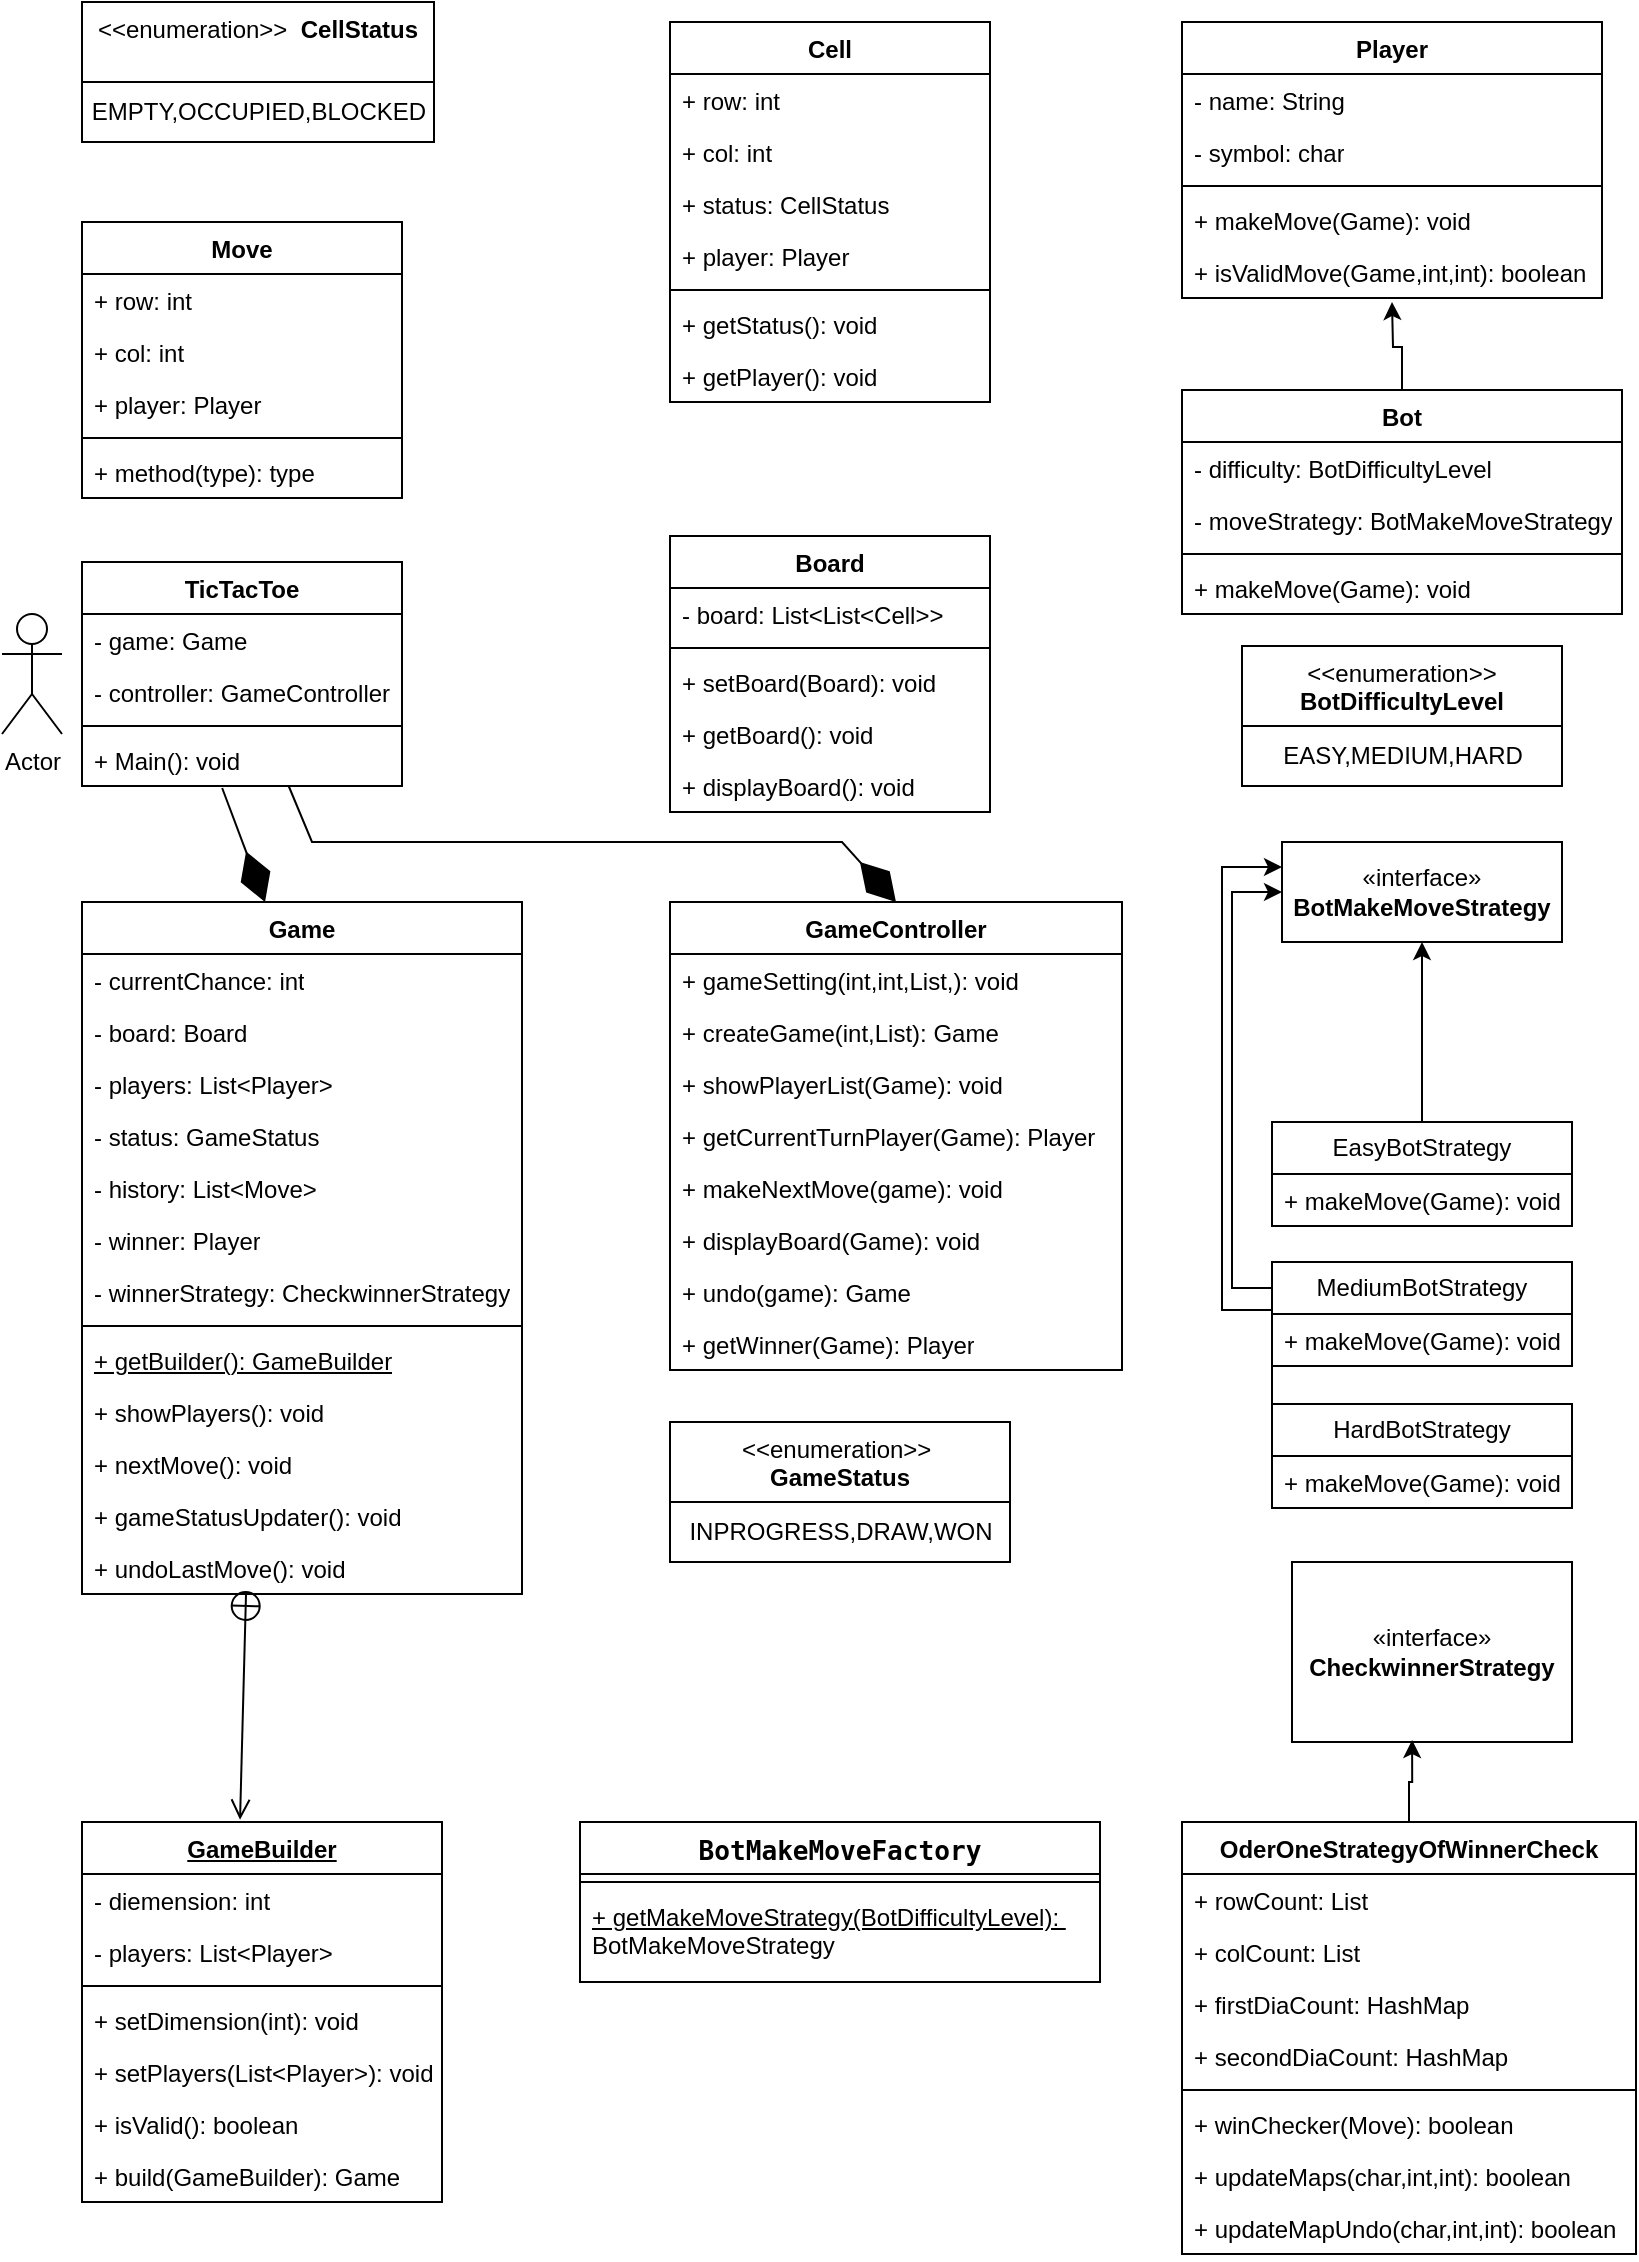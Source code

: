 <mxfile version="21.6.5" type="device">
  <diagram name="Page-1" id="1BgiWpY3PRDCCPi_cMSu">
    <mxGraphModel dx="880" dy="478" grid="1" gridSize="10" guides="1" tooltips="1" connect="1" arrows="1" fold="1" page="1" pageScale="1" pageWidth="827" pageHeight="1169" math="0" shadow="0">
      <root>
        <mxCell id="0" />
        <mxCell id="1" parent="0" />
        <mxCell id="v2-Z1mIQn9pVeCoB1xq2-1" value="TicTacToe" style="swimlane;fontStyle=1;align=center;verticalAlign=top;childLayout=stackLayout;horizontal=1;startSize=26;horizontalStack=0;resizeParent=1;resizeParentMax=0;resizeLast=0;collapsible=1;marginBottom=0;whiteSpace=wrap;html=1;" parent="1" vertex="1">
          <mxGeometry x="40" y="310" width="160" height="112" as="geometry" />
        </mxCell>
        <mxCell id="v2-Z1mIQn9pVeCoB1xq2-5" value="- game: Game" style="text;strokeColor=none;fillColor=none;align=left;verticalAlign=top;spacingLeft=4;spacingRight=4;overflow=hidden;rotatable=0;points=[[0,0.5],[1,0.5]];portConstraint=eastwest;whiteSpace=wrap;html=1;" parent="v2-Z1mIQn9pVeCoB1xq2-1" vertex="1">
          <mxGeometry y="26" width="160" height="26" as="geometry" />
        </mxCell>
        <mxCell id="48uYRnxgrNz0aDkFaSrs-15" value="- controller: GameController" style="text;strokeColor=none;fillColor=none;align=left;verticalAlign=top;spacingLeft=4;spacingRight=4;overflow=hidden;rotatable=0;points=[[0,0.5],[1,0.5]];portConstraint=eastwest;whiteSpace=wrap;html=1;" parent="v2-Z1mIQn9pVeCoB1xq2-1" vertex="1">
          <mxGeometry y="52" width="160" height="26" as="geometry" />
        </mxCell>
        <mxCell id="v2-Z1mIQn9pVeCoB1xq2-3" value="" style="line;strokeWidth=1;fillColor=none;align=left;verticalAlign=middle;spacingTop=-1;spacingLeft=3;spacingRight=3;rotatable=0;labelPosition=right;points=[];portConstraint=eastwest;strokeColor=inherit;" parent="v2-Z1mIQn9pVeCoB1xq2-1" vertex="1">
          <mxGeometry y="78" width="160" height="8" as="geometry" />
        </mxCell>
        <mxCell id="v2-Z1mIQn9pVeCoB1xq2-10" value="+ Main(): void" style="text;strokeColor=none;fillColor=none;align=left;verticalAlign=top;spacingLeft=4;spacingRight=4;overflow=hidden;rotatable=0;points=[[0,0.5],[1,0.5]];portConstraint=eastwest;whiteSpace=wrap;html=1;" parent="v2-Z1mIQn9pVeCoB1xq2-1" vertex="1">
          <mxGeometry y="86" width="160" height="26" as="geometry" />
        </mxCell>
        <mxCell id="v2-Z1mIQn9pVeCoB1xq2-11" value="Game" style="swimlane;fontStyle=1;align=center;verticalAlign=top;childLayout=stackLayout;horizontal=1;startSize=26;horizontalStack=0;resizeParent=1;resizeParentMax=0;resizeLast=0;collapsible=1;marginBottom=0;whiteSpace=wrap;html=1;" parent="1" vertex="1">
          <mxGeometry x="40" y="480" width="220" height="346" as="geometry">
            <mxRectangle x="334" y="280" width="70" height="30" as="alternateBounds" />
          </mxGeometry>
        </mxCell>
        <mxCell id="48uYRnxgrNz0aDkFaSrs-18" value="- currentChance: int" style="text;strokeColor=none;fillColor=none;align=left;verticalAlign=top;spacingLeft=4;spacingRight=4;overflow=hidden;rotatable=0;points=[[0,0.5],[1,0.5]];portConstraint=eastwest;whiteSpace=wrap;html=1;" parent="v2-Z1mIQn9pVeCoB1xq2-11" vertex="1">
          <mxGeometry y="26" width="220" height="26" as="geometry" />
        </mxCell>
        <mxCell id="v2-Z1mIQn9pVeCoB1xq2-15" value="- board: Board" style="text;strokeColor=none;fillColor=none;align=left;verticalAlign=top;spacingLeft=4;spacingRight=4;overflow=hidden;rotatable=0;points=[[0,0.5],[1,0.5]];portConstraint=eastwest;whiteSpace=wrap;html=1;" parent="v2-Z1mIQn9pVeCoB1xq2-11" vertex="1">
          <mxGeometry y="52" width="220" height="26" as="geometry" />
        </mxCell>
        <mxCell id="v2-Z1mIQn9pVeCoB1xq2-12" value="- players: List&amp;lt;Player&amp;gt;" style="text;strokeColor=none;fillColor=none;align=left;verticalAlign=top;spacingLeft=4;spacingRight=4;overflow=hidden;rotatable=0;points=[[0,0.5],[1,0.5]];portConstraint=eastwest;whiteSpace=wrap;html=1;" parent="v2-Z1mIQn9pVeCoB1xq2-11" vertex="1">
          <mxGeometry y="78" width="220" height="26" as="geometry" />
        </mxCell>
        <mxCell id="v2-Z1mIQn9pVeCoB1xq2-16" value="- status: GameStatus" style="text;strokeColor=none;fillColor=none;align=left;verticalAlign=top;spacingLeft=4;spacingRight=4;overflow=hidden;rotatable=0;points=[[0,0.5],[1,0.5]];portConstraint=eastwest;whiteSpace=wrap;html=1;" parent="v2-Z1mIQn9pVeCoB1xq2-11" vertex="1">
          <mxGeometry y="104" width="220" height="26" as="geometry" />
        </mxCell>
        <mxCell id="48uYRnxgrNz0aDkFaSrs-19" value="- history: List&amp;lt;Move&amp;gt;" style="text;strokeColor=none;fillColor=none;align=left;verticalAlign=top;spacingLeft=4;spacingRight=4;overflow=hidden;rotatable=0;points=[[0,0.5],[1,0.5]];portConstraint=eastwest;whiteSpace=wrap;html=1;" parent="v2-Z1mIQn9pVeCoB1xq2-11" vertex="1">
          <mxGeometry y="130" width="220" height="26" as="geometry" />
        </mxCell>
        <mxCell id="48uYRnxgrNz0aDkFaSrs-29" value="- winner: Player" style="text;strokeColor=none;fillColor=none;align=left;verticalAlign=top;spacingLeft=4;spacingRight=4;overflow=hidden;rotatable=0;points=[[0,0.5],[1,0.5]];portConstraint=eastwest;whiteSpace=wrap;html=1;" parent="v2-Z1mIQn9pVeCoB1xq2-11" vertex="1">
          <mxGeometry y="156" width="220" height="26" as="geometry" />
        </mxCell>
        <mxCell id="Iiee14nuHffxNoR5fxZp-1" value="- winnerStrategy: CheckwinnerStrategy" style="text;strokeColor=none;fillColor=none;align=left;verticalAlign=top;spacingLeft=4;spacingRight=4;overflow=hidden;rotatable=0;points=[[0,0.5],[1,0.5]];portConstraint=eastwest;whiteSpace=wrap;html=1;" vertex="1" parent="v2-Z1mIQn9pVeCoB1xq2-11">
          <mxGeometry y="182" width="220" height="26" as="geometry" />
        </mxCell>
        <mxCell id="v2-Z1mIQn9pVeCoB1xq2-13" value="" style="line;strokeWidth=1;fillColor=none;align=left;verticalAlign=middle;spacingTop=-1;spacingLeft=3;spacingRight=3;rotatable=0;labelPosition=right;points=[];portConstraint=eastwest;strokeColor=inherit;" parent="v2-Z1mIQn9pVeCoB1xq2-11" vertex="1">
          <mxGeometry y="208" width="220" height="8" as="geometry" />
        </mxCell>
        <mxCell id="v2-Z1mIQn9pVeCoB1xq2-17" value="&lt;u&gt;+ getBuilder(): GameBuilder&lt;/u&gt;" style="text;strokeColor=none;fillColor=none;align=left;verticalAlign=top;spacingLeft=4;spacingRight=4;overflow=hidden;rotatable=0;points=[[0,0.5],[1,0.5]];portConstraint=eastwest;whiteSpace=wrap;html=1;" parent="v2-Z1mIQn9pVeCoB1xq2-11" vertex="1">
          <mxGeometry y="216" width="220" height="26" as="geometry" />
        </mxCell>
        <mxCell id="v2-Z1mIQn9pVeCoB1xq2-18" value="+ showPlayers(): void" style="text;strokeColor=none;fillColor=none;align=left;verticalAlign=top;spacingLeft=4;spacingRight=4;overflow=hidden;rotatable=0;points=[[0,0.5],[1,0.5]];portConstraint=eastwest;whiteSpace=wrap;html=1;" parent="v2-Z1mIQn9pVeCoB1xq2-11" vertex="1">
          <mxGeometry y="242" width="220" height="26" as="geometry" />
        </mxCell>
        <mxCell id="d9BCtEZlPdpkLpWg8Fsn-23" value="+ nextMove(): void" style="text;strokeColor=none;fillColor=none;align=left;verticalAlign=top;spacingLeft=4;spacingRight=4;overflow=hidden;rotatable=0;points=[[0,0.5],[1,0.5]];portConstraint=eastwest;whiteSpace=wrap;html=1;" parent="v2-Z1mIQn9pVeCoB1xq2-11" vertex="1">
          <mxGeometry y="268" width="220" height="26" as="geometry" />
        </mxCell>
        <mxCell id="d9BCtEZlPdpkLpWg8Fsn-24" value="+ gameStatusUpdater(): void" style="text;strokeColor=none;fillColor=none;align=left;verticalAlign=top;spacingLeft=4;spacingRight=4;overflow=hidden;rotatable=0;points=[[0,0.5],[1,0.5]];portConstraint=eastwest;whiteSpace=wrap;html=1;" parent="v2-Z1mIQn9pVeCoB1xq2-11" vertex="1">
          <mxGeometry y="294" width="220" height="26" as="geometry" />
        </mxCell>
        <mxCell id="d9BCtEZlPdpkLpWg8Fsn-25" value="+ undoLastMove(): void" style="text;strokeColor=none;fillColor=none;align=left;verticalAlign=top;spacingLeft=4;spacingRight=4;overflow=hidden;rotatable=0;points=[[0,0.5],[1,0.5]];portConstraint=eastwest;whiteSpace=wrap;html=1;" parent="v2-Z1mIQn9pVeCoB1xq2-11" vertex="1">
          <mxGeometry y="320" width="220" height="26" as="geometry" />
        </mxCell>
        <mxCell id="v2-Z1mIQn9pVeCoB1xq2-19" value="Player" style="swimlane;fontStyle=1;align=center;verticalAlign=top;childLayout=stackLayout;horizontal=1;startSize=26;horizontalStack=0;resizeParent=1;resizeParentMax=0;resizeLast=0;collapsible=1;marginBottom=0;whiteSpace=wrap;html=1;" parent="1" vertex="1">
          <mxGeometry x="590" y="40" width="210" height="138" as="geometry" />
        </mxCell>
        <mxCell id="v2-Z1mIQn9pVeCoB1xq2-20" value="- name: String" style="text;strokeColor=none;fillColor=none;align=left;verticalAlign=top;spacingLeft=4;spacingRight=4;overflow=hidden;rotatable=0;points=[[0,0.5],[1,0.5]];portConstraint=eastwest;whiteSpace=wrap;html=1;" parent="v2-Z1mIQn9pVeCoB1xq2-19" vertex="1">
          <mxGeometry y="26" width="210" height="26" as="geometry" />
        </mxCell>
        <mxCell id="v2-Z1mIQn9pVeCoB1xq2-23" value="- symbol: char" style="text;strokeColor=none;fillColor=none;align=left;verticalAlign=top;spacingLeft=4;spacingRight=4;overflow=hidden;rotatable=0;points=[[0,0.5],[1,0.5]];portConstraint=eastwest;whiteSpace=wrap;html=1;" parent="v2-Z1mIQn9pVeCoB1xq2-19" vertex="1">
          <mxGeometry y="52" width="210" height="26" as="geometry" />
        </mxCell>
        <mxCell id="v2-Z1mIQn9pVeCoB1xq2-21" value="" style="line;strokeWidth=1;fillColor=none;align=left;verticalAlign=middle;spacingTop=-1;spacingLeft=3;spacingRight=3;rotatable=0;labelPosition=right;points=[];portConstraint=eastwest;strokeColor=inherit;" parent="v2-Z1mIQn9pVeCoB1xq2-19" vertex="1">
          <mxGeometry y="78" width="210" height="8" as="geometry" />
        </mxCell>
        <mxCell id="v2-Z1mIQn9pVeCoB1xq2-22" value="+ makeMove(Game): void" style="text;strokeColor=none;fillColor=none;align=left;verticalAlign=top;spacingLeft=4;spacingRight=4;overflow=hidden;rotatable=0;points=[[0,0.5],[1,0.5]];portConstraint=eastwest;whiteSpace=wrap;html=1;" parent="v2-Z1mIQn9pVeCoB1xq2-19" vertex="1">
          <mxGeometry y="86" width="210" height="26" as="geometry" />
        </mxCell>
        <mxCell id="Iiee14nuHffxNoR5fxZp-7" value="+ isValidMove(Game,int,int): boolean" style="text;strokeColor=none;fillColor=none;align=left;verticalAlign=top;spacingLeft=4;spacingRight=4;overflow=hidden;rotatable=0;points=[[0,0.5],[1,0.5]];portConstraint=eastwest;whiteSpace=wrap;html=1;" vertex="1" parent="v2-Z1mIQn9pVeCoB1xq2-19">
          <mxGeometry y="112" width="210" height="26" as="geometry" />
        </mxCell>
        <mxCell id="v2-Z1mIQn9pVeCoB1xq2-24" value="" style="endArrow=diamondThin;endFill=1;endSize=24;html=1;rounded=0;exitX=0.438;exitY=1.038;exitDx=0;exitDy=0;exitPerimeter=0;entryX=0.416;entryY=0;entryDx=0;entryDy=0;entryPerimeter=0;" parent="1" source="v2-Z1mIQn9pVeCoB1xq2-10" target="v2-Z1mIQn9pVeCoB1xq2-11" edge="1">
          <mxGeometry width="160" relative="1" as="geometry">
            <mxPoint x="589.04" y="250.004" as="sourcePoint" />
            <mxPoint x="430" y="510.31" as="targetPoint" />
          </mxGeometry>
        </mxCell>
        <mxCell id="d9BCtEZlPdpkLpWg8Fsn-16" style="edgeStyle=orthogonalEdgeStyle;rounded=0;orthogonalLoop=1;jettySize=auto;html=1;exitX=0.5;exitY=0;exitDx=0;exitDy=0;" parent="1" source="v2-Z1mIQn9pVeCoB1xq2-25" edge="1">
          <mxGeometry relative="1" as="geometry">
            <mxPoint x="695" y="180" as="targetPoint" />
          </mxGeometry>
        </mxCell>
        <mxCell id="v2-Z1mIQn9pVeCoB1xq2-25" value="Bot" style="swimlane;fontStyle=1;align=center;verticalAlign=top;childLayout=stackLayout;horizontal=1;startSize=26;horizontalStack=0;resizeParent=1;resizeParentMax=0;resizeLast=0;collapsible=1;marginBottom=0;whiteSpace=wrap;html=1;" parent="1" vertex="1">
          <mxGeometry x="590" y="224" width="220" height="112" as="geometry" />
        </mxCell>
        <mxCell id="v2-Z1mIQn9pVeCoB1xq2-26" value="- difficulty: BotDifficultyLevel" style="text;strokeColor=none;fillColor=none;align=left;verticalAlign=top;spacingLeft=4;spacingRight=4;overflow=hidden;rotatable=0;points=[[0,0.5],[1,0.5]];portConstraint=eastwest;whiteSpace=wrap;html=1;" parent="v2-Z1mIQn9pVeCoB1xq2-25" vertex="1">
          <mxGeometry y="26" width="220" height="26" as="geometry" />
        </mxCell>
        <mxCell id="Iiee14nuHffxNoR5fxZp-8" value="- moveStrategy: BotMakeMoveStrategy" style="text;strokeColor=none;fillColor=none;align=left;verticalAlign=top;spacingLeft=4;spacingRight=4;overflow=hidden;rotatable=0;points=[[0,0.5],[1,0.5]];portConstraint=eastwest;whiteSpace=wrap;html=1;" vertex="1" parent="v2-Z1mIQn9pVeCoB1xq2-25">
          <mxGeometry y="52" width="220" height="26" as="geometry" />
        </mxCell>
        <mxCell id="v2-Z1mIQn9pVeCoB1xq2-27" value="" style="line;strokeWidth=1;fillColor=none;align=left;verticalAlign=middle;spacingTop=-1;spacingLeft=3;spacingRight=3;rotatable=0;labelPosition=right;points=[];portConstraint=eastwest;strokeColor=inherit;" parent="v2-Z1mIQn9pVeCoB1xq2-25" vertex="1">
          <mxGeometry y="78" width="220" height="8" as="geometry" />
        </mxCell>
        <mxCell id="v2-Z1mIQn9pVeCoB1xq2-28" value="+ makeMove(Game): void" style="text;strokeColor=none;fillColor=none;align=left;verticalAlign=top;spacingLeft=4;spacingRight=4;overflow=hidden;rotatable=0;points=[[0,0.5],[1,0.5]];portConstraint=eastwest;whiteSpace=wrap;html=1;" parent="v2-Z1mIQn9pVeCoB1xq2-25" vertex="1">
          <mxGeometry y="86" width="220" height="26" as="geometry" />
        </mxCell>
        <mxCell id="v2-Z1mIQn9pVeCoB1xq2-29" value="&lt;span style=&quot;font-weight: normal;&quot;&gt;&amp;lt;&amp;lt;enumeration&amp;gt;&amp;gt;&lt;/span&gt; BotDifficultyLevel" style="swimlane;fontStyle=1;align=center;verticalAlign=top;childLayout=stackLayout;horizontal=1;startSize=40;horizontalStack=0;resizeParent=1;resizeParentMax=0;resizeLast=0;collapsible=1;marginBottom=0;whiteSpace=wrap;html=1;" parent="1" vertex="1">
          <mxGeometry x="620" y="352" width="160" height="70" as="geometry" />
        </mxCell>
        <mxCell id="v2-Z1mIQn9pVeCoB1xq2-34" value="EASY,MEDIUM,HARD" style="text;html=1;align=center;verticalAlign=middle;resizable=0;points=[];autosize=1;strokeColor=none;fillColor=none;" parent="v2-Z1mIQn9pVeCoB1xq2-29" vertex="1">
          <mxGeometry y="40" width="160" height="30" as="geometry" />
        </mxCell>
        <mxCell id="v2-Z1mIQn9pVeCoB1xq2-36" value="Cell" style="swimlane;fontStyle=1;align=center;verticalAlign=top;childLayout=stackLayout;horizontal=1;startSize=26;horizontalStack=0;resizeParent=1;resizeParentMax=0;resizeLast=0;collapsible=1;marginBottom=0;whiteSpace=wrap;html=1;" parent="1" vertex="1">
          <mxGeometry x="334" y="40" width="160" height="190" as="geometry" />
        </mxCell>
        <mxCell id="v2-Z1mIQn9pVeCoB1xq2-37" value="+ row: int" style="text;strokeColor=none;fillColor=none;align=left;verticalAlign=top;spacingLeft=4;spacingRight=4;overflow=hidden;rotatable=0;points=[[0,0.5],[1,0.5]];portConstraint=eastwest;whiteSpace=wrap;html=1;" parent="v2-Z1mIQn9pVeCoB1xq2-36" vertex="1">
          <mxGeometry y="26" width="160" height="26" as="geometry" />
        </mxCell>
        <mxCell id="v2-Z1mIQn9pVeCoB1xq2-40" value="+ col: int" style="text;strokeColor=none;fillColor=none;align=left;verticalAlign=top;spacingLeft=4;spacingRight=4;overflow=hidden;rotatable=0;points=[[0,0.5],[1,0.5]];portConstraint=eastwest;whiteSpace=wrap;html=1;" parent="v2-Z1mIQn9pVeCoB1xq2-36" vertex="1">
          <mxGeometry y="52" width="160" height="26" as="geometry" />
        </mxCell>
        <mxCell id="v2-Z1mIQn9pVeCoB1xq2-41" value="+ status: CellStatus" style="text;strokeColor=none;fillColor=none;align=left;verticalAlign=top;spacingLeft=4;spacingRight=4;overflow=hidden;rotatable=0;points=[[0,0.5],[1,0.5]];portConstraint=eastwest;whiteSpace=wrap;html=1;" parent="v2-Z1mIQn9pVeCoB1xq2-36" vertex="1">
          <mxGeometry y="78" width="160" height="26" as="geometry" />
        </mxCell>
        <mxCell id="v2-Z1mIQn9pVeCoB1xq2-47" value="+ player: Player" style="text;strokeColor=none;fillColor=none;align=left;verticalAlign=top;spacingLeft=4;spacingRight=4;overflow=hidden;rotatable=0;points=[[0,0.5],[1,0.5]];portConstraint=eastwest;whiteSpace=wrap;html=1;" parent="v2-Z1mIQn9pVeCoB1xq2-36" vertex="1">
          <mxGeometry y="104" width="160" height="26" as="geometry" />
        </mxCell>
        <mxCell id="v2-Z1mIQn9pVeCoB1xq2-38" value="" style="line;strokeWidth=1;fillColor=none;align=left;verticalAlign=middle;spacingTop=-1;spacingLeft=3;spacingRight=3;rotatable=0;labelPosition=right;points=[];portConstraint=eastwest;strokeColor=inherit;" parent="v2-Z1mIQn9pVeCoB1xq2-36" vertex="1">
          <mxGeometry y="130" width="160" height="8" as="geometry" />
        </mxCell>
        <mxCell id="v2-Z1mIQn9pVeCoB1xq2-39" value="+ getStatus(): void" style="text;strokeColor=none;fillColor=none;align=left;verticalAlign=top;spacingLeft=4;spacingRight=4;overflow=hidden;rotatable=0;points=[[0,0.5],[1,0.5]];portConstraint=eastwest;whiteSpace=wrap;html=1;" parent="v2-Z1mIQn9pVeCoB1xq2-36" vertex="1">
          <mxGeometry y="138" width="160" height="26" as="geometry" />
        </mxCell>
        <mxCell id="Iiee14nuHffxNoR5fxZp-6" value="+ getPlayer(): void" style="text;strokeColor=none;fillColor=none;align=left;verticalAlign=top;spacingLeft=4;spacingRight=4;overflow=hidden;rotatable=0;points=[[0,0.5],[1,0.5]];portConstraint=eastwest;whiteSpace=wrap;html=1;" vertex="1" parent="v2-Z1mIQn9pVeCoB1xq2-36">
          <mxGeometry y="164" width="160" height="26" as="geometry" />
        </mxCell>
        <mxCell id="v2-Z1mIQn9pVeCoB1xq2-42" value="&lt;span style=&quot;font-weight: normal;&quot;&gt;&amp;lt;&amp;lt;enumeration&amp;gt;&amp;gt;&lt;/span&gt;&amp;nbsp; CellStatus" style="swimlane;fontStyle=1;align=center;verticalAlign=top;childLayout=stackLayout;horizontal=1;startSize=40;horizontalStack=0;resizeParent=1;resizeParentMax=0;resizeLast=0;collapsible=1;marginBottom=0;whiteSpace=wrap;html=1;" parent="1" vertex="1">
          <mxGeometry x="40" y="30" width="176" height="70" as="geometry" />
        </mxCell>
        <mxCell id="v2-Z1mIQn9pVeCoB1xq2-43" value="EMPTY,OCCUPIED,BLOCKED" style="text;html=1;align=center;verticalAlign=middle;resizable=0;points=[];autosize=1;strokeColor=none;fillColor=none;" parent="v2-Z1mIQn9pVeCoB1xq2-42" vertex="1">
          <mxGeometry y="40" width="176" height="30" as="geometry" />
        </mxCell>
        <mxCell id="v2-Z1mIQn9pVeCoB1xq2-44" value="&lt;span style=&quot;font-weight: normal;&quot;&gt;&amp;lt;&amp;lt;enumeration&amp;gt;&amp;gt;&lt;/span&gt;&amp;nbsp; GameStatus" style="swimlane;fontStyle=1;align=center;verticalAlign=top;childLayout=stackLayout;horizontal=1;startSize=40;horizontalStack=0;resizeParent=1;resizeParentMax=0;resizeLast=0;collapsible=1;marginBottom=0;whiteSpace=wrap;html=1;" parent="1" vertex="1">
          <mxGeometry x="334" y="740" width="170" height="70" as="geometry">
            <mxRectangle x="334" y="510" width="210" height="40" as="alternateBounds" />
          </mxGeometry>
        </mxCell>
        <mxCell id="v2-Z1mIQn9pVeCoB1xq2-45" value="INPROGRESS,DRAW,WON" style="text;html=1;align=center;verticalAlign=middle;resizable=0;points=[];autosize=1;strokeColor=none;fillColor=none;" parent="v2-Z1mIQn9pVeCoB1xq2-44" vertex="1">
          <mxGeometry y="40" width="170" height="30" as="geometry" />
        </mxCell>
        <mxCell id="v2-Z1mIQn9pVeCoB1xq2-48" value="Move" style="swimlane;fontStyle=1;align=center;verticalAlign=top;childLayout=stackLayout;horizontal=1;startSize=26;horizontalStack=0;resizeParent=1;resizeParentMax=0;resizeLast=0;collapsible=1;marginBottom=0;whiteSpace=wrap;html=1;" parent="1" vertex="1">
          <mxGeometry x="40" y="140" width="160" height="138" as="geometry" />
        </mxCell>
        <mxCell id="v2-Z1mIQn9pVeCoB1xq2-49" value="+ row: int" style="text;strokeColor=none;fillColor=none;align=left;verticalAlign=top;spacingLeft=4;spacingRight=4;overflow=hidden;rotatable=0;points=[[0,0.5],[1,0.5]];portConstraint=eastwest;whiteSpace=wrap;html=1;" parent="v2-Z1mIQn9pVeCoB1xq2-48" vertex="1">
          <mxGeometry y="26" width="160" height="26" as="geometry" />
        </mxCell>
        <mxCell id="v2-Z1mIQn9pVeCoB1xq2-52" value="+ col: int" style="text;strokeColor=none;fillColor=none;align=left;verticalAlign=top;spacingLeft=4;spacingRight=4;overflow=hidden;rotatable=0;points=[[0,0.5],[1,0.5]];portConstraint=eastwest;whiteSpace=wrap;html=1;" parent="v2-Z1mIQn9pVeCoB1xq2-48" vertex="1">
          <mxGeometry y="52" width="160" height="26" as="geometry" />
        </mxCell>
        <mxCell id="v2-Z1mIQn9pVeCoB1xq2-53" value="+ player: Player" style="text;strokeColor=none;fillColor=none;align=left;verticalAlign=top;spacingLeft=4;spacingRight=4;overflow=hidden;rotatable=0;points=[[0,0.5],[1,0.5]];portConstraint=eastwest;whiteSpace=wrap;html=1;" parent="v2-Z1mIQn9pVeCoB1xq2-48" vertex="1">
          <mxGeometry y="78" width="160" height="26" as="geometry" />
        </mxCell>
        <mxCell id="v2-Z1mIQn9pVeCoB1xq2-50" value="" style="line;strokeWidth=1;fillColor=none;align=left;verticalAlign=middle;spacingTop=-1;spacingLeft=3;spacingRight=3;rotatable=0;labelPosition=right;points=[];portConstraint=eastwest;strokeColor=inherit;" parent="v2-Z1mIQn9pVeCoB1xq2-48" vertex="1">
          <mxGeometry y="104" width="160" height="8" as="geometry" />
        </mxCell>
        <mxCell id="v2-Z1mIQn9pVeCoB1xq2-51" value="+ method(type): type" style="text;strokeColor=none;fillColor=none;align=left;verticalAlign=top;spacingLeft=4;spacingRight=4;overflow=hidden;rotatable=0;points=[[0,0.5],[1,0.5]];portConstraint=eastwest;whiteSpace=wrap;html=1;" parent="v2-Z1mIQn9pVeCoB1xq2-48" vertex="1">
          <mxGeometry y="112" width="160" height="26" as="geometry" />
        </mxCell>
        <mxCell id="48uYRnxgrNz0aDkFaSrs-1" value="Board" style="swimlane;fontStyle=1;align=center;verticalAlign=top;childLayout=stackLayout;horizontal=1;startSize=26;horizontalStack=0;resizeParent=1;resizeParentMax=0;resizeLast=0;collapsible=1;marginBottom=0;whiteSpace=wrap;html=1;" parent="1" vertex="1">
          <mxGeometry x="334" y="297" width="160" height="138" as="geometry" />
        </mxCell>
        <mxCell id="48uYRnxgrNz0aDkFaSrs-2" value="- board: List&amp;lt;List&amp;lt;Cell&amp;gt;&amp;gt;" style="text;strokeColor=none;fillColor=none;align=left;verticalAlign=top;spacingLeft=4;spacingRight=4;overflow=hidden;rotatable=0;points=[[0,0.5],[1,0.5]];portConstraint=eastwest;whiteSpace=wrap;html=1;" parent="48uYRnxgrNz0aDkFaSrs-1" vertex="1">
          <mxGeometry y="26" width="160" height="26" as="geometry" />
        </mxCell>
        <mxCell id="48uYRnxgrNz0aDkFaSrs-3" value="" style="line;strokeWidth=1;fillColor=none;align=left;verticalAlign=middle;spacingTop=-1;spacingLeft=3;spacingRight=3;rotatable=0;labelPosition=right;points=[];portConstraint=eastwest;strokeColor=inherit;" parent="48uYRnxgrNz0aDkFaSrs-1" vertex="1">
          <mxGeometry y="52" width="160" height="8" as="geometry" />
        </mxCell>
        <mxCell id="48uYRnxgrNz0aDkFaSrs-4" value="+ setBoard(Board): void" style="text;strokeColor=none;fillColor=none;align=left;verticalAlign=top;spacingLeft=4;spacingRight=4;overflow=hidden;rotatable=0;points=[[0,0.5],[1,0.5]];portConstraint=eastwest;whiteSpace=wrap;html=1;" parent="48uYRnxgrNz0aDkFaSrs-1" vertex="1">
          <mxGeometry y="60" width="160" height="26" as="geometry" />
        </mxCell>
        <mxCell id="48uYRnxgrNz0aDkFaSrs-5" value="+ getBoard(): void" style="text;strokeColor=none;fillColor=none;align=left;verticalAlign=top;spacingLeft=4;spacingRight=4;overflow=hidden;rotatable=0;points=[[0,0.5],[1,0.5]];portConstraint=eastwest;whiteSpace=wrap;html=1;" parent="48uYRnxgrNz0aDkFaSrs-1" vertex="1">
          <mxGeometry y="86" width="160" height="26" as="geometry" />
        </mxCell>
        <mxCell id="Iiee14nuHffxNoR5fxZp-5" value="+ displayBoard(): void" style="text;strokeColor=none;fillColor=none;align=left;verticalAlign=top;spacingLeft=4;spacingRight=4;overflow=hidden;rotatable=0;points=[[0,0.5],[1,0.5]];portConstraint=eastwest;whiteSpace=wrap;html=1;" vertex="1" parent="48uYRnxgrNz0aDkFaSrs-1">
          <mxGeometry y="112" width="160" height="26" as="geometry" />
        </mxCell>
        <mxCell id="48uYRnxgrNz0aDkFaSrs-7" value="GameController" style="swimlane;fontStyle=1;align=center;verticalAlign=top;childLayout=stackLayout;horizontal=1;startSize=26;horizontalStack=0;resizeParent=1;resizeParentMax=0;resizeLast=0;collapsible=1;marginBottom=0;whiteSpace=wrap;html=1;" parent="1" vertex="1">
          <mxGeometry x="334" y="480" width="226" height="234" as="geometry" />
        </mxCell>
        <mxCell id="d9BCtEZlPdpkLpWg8Fsn-17" value="+ gameSetting(int,int,List,): void" style="text;strokeColor=none;fillColor=none;align=left;verticalAlign=top;spacingLeft=4;spacingRight=4;overflow=hidden;rotatable=0;points=[[0,0.5],[1,0.5]];portConstraint=eastwest;whiteSpace=wrap;html=1;" parent="48uYRnxgrNz0aDkFaSrs-7" vertex="1">
          <mxGeometry y="26" width="226" height="26" as="geometry" />
        </mxCell>
        <mxCell id="48uYRnxgrNz0aDkFaSrs-14" value="+ createGame(int,List): Game" style="text;strokeColor=none;fillColor=none;align=left;verticalAlign=top;spacingLeft=4;spacingRight=4;overflow=hidden;rotatable=0;points=[[0,0.5],[1,0.5]];portConstraint=eastwest;whiteSpace=wrap;html=1;" parent="48uYRnxgrNz0aDkFaSrs-7" vertex="1">
          <mxGeometry y="52" width="226" height="26" as="geometry" />
        </mxCell>
        <mxCell id="48uYRnxgrNz0aDkFaSrs-10" value="+ showPlayerList(Game): void" style="text;strokeColor=none;fillColor=none;align=left;verticalAlign=top;spacingLeft=4;spacingRight=4;overflow=hidden;rotatable=0;points=[[0,0.5],[1,0.5]];portConstraint=eastwest;whiteSpace=wrap;html=1;" parent="48uYRnxgrNz0aDkFaSrs-7" vertex="1">
          <mxGeometry y="78" width="226" height="26" as="geometry" />
        </mxCell>
        <mxCell id="Iiee14nuHffxNoR5fxZp-2" value="+ getCurrentTurnPlayer(Game): Player" style="text;strokeColor=none;fillColor=none;align=left;verticalAlign=top;spacingLeft=4;spacingRight=4;overflow=hidden;rotatable=0;points=[[0,0.5],[1,0.5]];portConstraint=eastwest;whiteSpace=wrap;html=1;" vertex="1" parent="48uYRnxgrNz0aDkFaSrs-7">
          <mxGeometry y="104" width="226" height="26" as="geometry" />
        </mxCell>
        <mxCell id="48uYRnxgrNz0aDkFaSrs-11" value="+ makeNextMove(game): void" style="text;strokeColor=none;fillColor=none;align=left;verticalAlign=top;spacingLeft=4;spacingRight=4;overflow=hidden;rotatable=0;points=[[0,0.5],[1,0.5]];portConstraint=eastwest;whiteSpace=wrap;html=1;" parent="48uYRnxgrNz0aDkFaSrs-7" vertex="1">
          <mxGeometry y="130" width="226" height="26" as="geometry" />
        </mxCell>
        <mxCell id="48uYRnxgrNz0aDkFaSrs-16" value="+ displayBoard(Game): void" style="text;strokeColor=none;fillColor=none;align=left;verticalAlign=top;spacingLeft=4;spacingRight=4;overflow=hidden;rotatable=0;points=[[0,0.5],[1,0.5]];portConstraint=eastwest;whiteSpace=wrap;html=1;" parent="48uYRnxgrNz0aDkFaSrs-7" vertex="1">
          <mxGeometry y="156" width="226" height="26" as="geometry" />
        </mxCell>
        <mxCell id="48uYRnxgrNz0aDkFaSrs-12" value="+ undo(game): Game" style="text;strokeColor=none;fillColor=none;align=left;verticalAlign=top;spacingLeft=4;spacingRight=4;overflow=hidden;rotatable=0;points=[[0,0.5],[1,0.5]];portConstraint=eastwest;whiteSpace=wrap;html=1;" parent="48uYRnxgrNz0aDkFaSrs-7" vertex="1">
          <mxGeometry y="182" width="226" height="26" as="geometry" />
        </mxCell>
        <mxCell id="48uYRnxgrNz0aDkFaSrs-13" value="+ getWinner(Game): Player" style="text;strokeColor=none;fillColor=none;align=left;verticalAlign=top;spacingLeft=4;spacingRight=4;overflow=hidden;rotatable=0;points=[[0,0.5],[1,0.5]];portConstraint=eastwest;whiteSpace=wrap;html=1;" parent="48uYRnxgrNz0aDkFaSrs-7" vertex="1">
          <mxGeometry y="208" width="226" height="26" as="geometry" />
        </mxCell>
        <mxCell id="48uYRnxgrNz0aDkFaSrs-20" value="" style="endArrow=diamondThin;endFill=1;endSize=24;html=1;rounded=0;entryX=0.5;entryY=0;entryDx=0;entryDy=0;" parent="1" source="v2-Z1mIQn9pVeCoB1xq2-1" target="48uYRnxgrNz0aDkFaSrs-7" edge="1">
          <mxGeometry width="160" relative="1" as="geometry">
            <mxPoint x="350" y="370" as="sourcePoint" />
            <mxPoint x="510" y="370" as="targetPoint" />
            <Array as="points">
              <mxPoint x="155" y="450" />
              <mxPoint x="420" y="450" />
            </Array>
          </mxGeometry>
        </mxCell>
        <mxCell id="48uYRnxgrNz0aDkFaSrs-21" value="&lt;u&gt;GameBuilder&lt;/u&gt;" style="swimlane;fontStyle=1;align=center;verticalAlign=top;childLayout=stackLayout;horizontal=1;startSize=26;horizontalStack=0;resizeParent=1;resizeParentMax=0;resizeLast=0;collapsible=1;marginBottom=0;whiteSpace=wrap;html=1;" parent="1" vertex="1">
          <mxGeometry x="40" y="940" width="180" height="190" as="geometry" />
        </mxCell>
        <mxCell id="48uYRnxgrNz0aDkFaSrs-22" value="- diemension: int" style="text;strokeColor=none;fillColor=none;align=left;verticalAlign=top;spacingLeft=4;spacingRight=4;overflow=hidden;rotatable=0;points=[[0,0.5],[1,0.5]];portConstraint=eastwest;whiteSpace=wrap;html=1;" parent="48uYRnxgrNz0aDkFaSrs-21" vertex="1">
          <mxGeometry y="26" width="180" height="26" as="geometry" />
        </mxCell>
        <mxCell id="48uYRnxgrNz0aDkFaSrs-25" value="- players: List&amp;lt;Player&amp;gt;" style="text;strokeColor=none;fillColor=none;align=left;verticalAlign=top;spacingLeft=4;spacingRight=4;overflow=hidden;rotatable=0;points=[[0,0.5],[1,0.5]];portConstraint=eastwest;whiteSpace=wrap;html=1;" parent="48uYRnxgrNz0aDkFaSrs-21" vertex="1">
          <mxGeometry y="52" width="180" height="26" as="geometry" />
        </mxCell>
        <mxCell id="48uYRnxgrNz0aDkFaSrs-23" value="" style="line;strokeWidth=1;fillColor=none;align=left;verticalAlign=middle;spacingTop=-1;spacingLeft=3;spacingRight=3;rotatable=0;labelPosition=right;points=[];portConstraint=eastwest;strokeColor=inherit;" parent="48uYRnxgrNz0aDkFaSrs-21" vertex="1">
          <mxGeometry y="78" width="180" height="8" as="geometry" />
        </mxCell>
        <mxCell id="48uYRnxgrNz0aDkFaSrs-24" value="+ setDimension(int): void" style="text;strokeColor=none;fillColor=none;align=left;verticalAlign=top;spacingLeft=4;spacingRight=4;overflow=hidden;rotatable=0;points=[[0,0.5],[1,0.5]];portConstraint=eastwest;whiteSpace=wrap;html=1;" parent="48uYRnxgrNz0aDkFaSrs-21" vertex="1">
          <mxGeometry y="86" width="180" height="26" as="geometry" />
        </mxCell>
        <mxCell id="48uYRnxgrNz0aDkFaSrs-26" value="+ setPlayers(List&amp;lt;Player&amp;gt;): void" style="text;strokeColor=none;fillColor=none;align=left;verticalAlign=top;spacingLeft=4;spacingRight=4;overflow=hidden;rotatable=0;points=[[0,0.5],[1,0.5]];portConstraint=eastwest;whiteSpace=wrap;html=1;" parent="48uYRnxgrNz0aDkFaSrs-21" vertex="1">
          <mxGeometry y="112" width="180" height="26" as="geometry" />
        </mxCell>
        <mxCell id="48uYRnxgrNz0aDkFaSrs-27" value="+ isValid(): boolean" style="text;strokeColor=none;fillColor=none;align=left;verticalAlign=top;spacingLeft=4;spacingRight=4;overflow=hidden;rotatable=0;points=[[0,0.5],[1,0.5]];portConstraint=eastwest;whiteSpace=wrap;html=1;" parent="48uYRnxgrNz0aDkFaSrs-21" vertex="1">
          <mxGeometry y="138" width="180" height="26" as="geometry" />
        </mxCell>
        <mxCell id="d9BCtEZlPdpkLpWg8Fsn-1" value="+ build(GameBuilder): Game" style="text;strokeColor=none;fillColor=none;align=left;verticalAlign=top;spacingLeft=4;spacingRight=4;overflow=hidden;rotatable=0;points=[[0,0.5],[1,0.5]];portConstraint=eastwest;whiteSpace=wrap;html=1;" parent="48uYRnxgrNz0aDkFaSrs-21" vertex="1">
          <mxGeometry y="164" width="180" height="26" as="geometry" />
        </mxCell>
        <mxCell id="48uYRnxgrNz0aDkFaSrs-28" value="" style="endArrow=open;startArrow=circlePlus;endFill=0;startFill=0;endSize=8;html=1;rounded=0;entryX=0.439;entryY=-0.006;entryDx=0;entryDy=0;entryPerimeter=0;exitX=0.373;exitY=0.923;exitDx=0;exitDy=0;exitPerimeter=0;" parent="1" source="d9BCtEZlPdpkLpWg8Fsn-25" target="48uYRnxgrNz0aDkFaSrs-21" edge="1">
          <mxGeometry width="160" relative="1" as="geometry">
            <mxPoint x="120" y="750" as="sourcePoint" />
            <mxPoint x="290" y="790" as="targetPoint" />
          </mxGeometry>
        </mxCell>
        <mxCell id="d9BCtEZlPdpkLpWg8Fsn-2" value="«interface»&lt;br&gt;&lt;b&gt;BotMakeMoveStrategy&lt;/b&gt;" style="html=1;whiteSpace=wrap;" parent="1" vertex="1">
          <mxGeometry x="640" y="450" width="140" height="50" as="geometry" />
        </mxCell>
        <mxCell id="d9BCtEZlPdpkLpWg8Fsn-12" style="edgeStyle=orthogonalEdgeStyle;rounded=0;orthogonalLoop=1;jettySize=auto;html=1;exitX=0.5;exitY=0;exitDx=0;exitDy=0;entryX=0.5;entryY=1;entryDx=0;entryDy=0;" parent="1" source="d9BCtEZlPdpkLpWg8Fsn-3" target="d9BCtEZlPdpkLpWg8Fsn-2" edge="1">
          <mxGeometry relative="1" as="geometry" />
        </mxCell>
        <mxCell id="d9BCtEZlPdpkLpWg8Fsn-3" value="EasyBotStrategy" style="swimlane;fontStyle=0;childLayout=stackLayout;horizontal=1;startSize=26;fillColor=none;horizontalStack=0;resizeParent=1;resizeParentMax=0;resizeLast=0;collapsible=1;marginBottom=0;whiteSpace=wrap;html=1;" parent="1" vertex="1">
          <mxGeometry x="635" y="590" width="150" height="52" as="geometry" />
        </mxCell>
        <mxCell id="d9BCtEZlPdpkLpWg8Fsn-4" value="+ makeMove(Game): void" style="text;strokeColor=none;fillColor=none;align=left;verticalAlign=top;spacingLeft=4;spacingRight=4;overflow=hidden;rotatable=0;points=[[0,0.5],[1,0.5]];portConstraint=eastwest;whiteSpace=wrap;html=1;rounded=1;" parent="d9BCtEZlPdpkLpWg8Fsn-3" vertex="1">
          <mxGeometry y="26" width="150" height="26" as="geometry" />
        </mxCell>
        <mxCell id="d9BCtEZlPdpkLpWg8Fsn-14" style="edgeStyle=orthogonalEdgeStyle;rounded=0;orthogonalLoop=1;jettySize=auto;html=1;exitX=0;exitY=0.25;exitDx=0;exitDy=0;entryX=0;entryY=0.5;entryDx=0;entryDy=0;" parent="1" source="d9BCtEZlPdpkLpWg8Fsn-7" target="d9BCtEZlPdpkLpWg8Fsn-2" edge="1">
          <mxGeometry relative="1" as="geometry" />
        </mxCell>
        <mxCell id="d9BCtEZlPdpkLpWg8Fsn-7" value="MediumBotStrategy" style="swimlane;fontStyle=0;childLayout=stackLayout;horizontal=1;startSize=26;fillColor=none;horizontalStack=0;resizeParent=1;resizeParentMax=0;resizeLast=0;collapsible=1;marginBottom=0;whiteSpace=wrap;html=1;" parent="1" vertex="1">
          <mxGeometry x="635" y="660" width="150" height="52" as="geometry" />
        </mxCell>
        <mxCell id="d9BCtEZlPdpkLpWg8Fsn-8" value="+ makeMove(Game): void" style="text;strokeColor=none;fillColor=none;align=left;verticalAlign=top;spacingLeft=4;spacingRight=4;overflow=hidden;rotatable=0;points=[[0,0.5],[1,0.5]];portConstraint=eastwest;whiteSpace=wrap;html=1;rounded=1;" parent="d9BCtEZlPdpkLpWg8Fsn-7" vertex="1">
          <mxGeometry y="26" width="150" height="26" as="geometry" />
        </mxCell>
        <mxCell id="d9BCtEZlPdpkLpWg8Fsn-15" style="edgeStyle=orthogonalEdgeStyle;rounded=0;orthogonalLoop=1;jettySize=auto;html=1;exitX=0;exitY=0.25;exitDx=0;exitDy=0;entryX=0;entryY=0.25;entryDx=0;entryDy=0;" parent="1" source="d9BCtEZlPdpkLpWg8Fsn-9" target="d9BCtEZlPdpkLpWg8Fsn-2" edge="1">
          <mxGeometry relative="1" as="geometry">
            <Array as="points">
              <mxPoint x="610" y="684" />
              <mxPoint x="610" y="463" />
            </Array>
          </mxGeometry>
        </mxCell>
        <mxCell id="d9BCtEZlPdpkLpWg8Fsn-9" value="HardBotStrategy" style="swimlane;fontStyle=0;childLayout=stackLayout;horizontal=1;startSize=26;fillColor=none;horizontalStack=0;resizeParent=1;resizeParentMax=0;resizeLast=0;collapsible=1;marginBottom=0;whiteSpace=wrap;html=1;" parent="1" vertex="1">
          <mxGeometry x="635" y="731" width="150" height="52" as="geometry" />
        </mxCell>
        <mxCell id="d9BCtEZlPdpkLpWg8Fsn-10" value="+ makeMove(Game): void" style="text;strokeColor=none;fillColor=none;align=left;verticalAlign=top;spacingLeft=4;spacingRight=4;overflow=hidden;rotatable=0;points=[[0,0.5],[1,0.5]];portConstraint=eastwest;whiteSpace=wrap;html=1;rounded=1;" parent="d9BCtEZlPdpkLpWg8Fsn-9" vertex="1">
          <mxGeometry y="26" width="150" height="26" as="geometry" />
        </mxCell>
        <mxCell id="d9BCtEZlPdpkLpWg8Fsn-22" value="«interface»&lt;br&gt;&lt;b&gt;CheckwinnerStrategy&lt;/b&gt;" style="html=1;whiteSpace=wrap;" parent="1" vertex="1">
          <mxGeometry x="645" y="810" width="140" height="90" as="geometry" />
        </mxCell>
        <mxCell id="Iiee14nuHffxNoR5fxZp-4" value="Actor" style="shape=umlActor;verticalLabelPosition=bottom;verticalAlign=top;html=1;outlineConnect=0;" vertex="1" parent="1">
          <mxGeometry y="336" width="30" height="60" as="geometry" />
        </mxCell>
        <mxCell id="Iiee14nuHffxNoR5fxZp-15" style="edgeStyle=orthogonalEdgeStyle;rounded=0;orthogonalLoop=1;jettySize=auto;html=1;exitX=0.5;exitY=0;exitDx=0;exitDy=0;entryX=0.429;entryY=0.989;entryDx=0;entryDy=0;entryPerimeter=0;" edge="1" parent="1" source="Iiee14nuHffxNoR5fxZp-11" target="d9BCtEZlPdpkLpWg8Fsn-22">
          <mxGeometry relative="1" as="geometry" />
        </mxCell>
        <mxCell id="Iiee14nuHffxNoR5fxZp-11" value="OderOneStrategyOfWinnerCheck" style="swimlane;fontStyle=1;align=center;verticalAlign=top;childLayout=stackLayout;horizontal=1;startSize=26;horizontalStack=0;resizeParent=1;resizeParentMax=0;resizeLast=0;collapsible=1;marginBottom=0;whiteSpace=wrap;html=1;" vertex="1" parent="1">
          <mxGeometry x="590" y="940" width="227" height="216" as="geometry" />
        </mxCell>
        <mxCell id="Iiee14nuHffxNoR5fxZp-12" value="+&amp;nbsp;rowCount&lt;span style=&quot;background-color: initial;&quot;&gt;: List&lt;/span&gt;" style="text;strokeColor=none;fillColor=none;align=left;verticalAlign=top;spacingLeft=4;spacingRight=4;overflow=hidden;rotatable=0;points=[[0,0.5],[1,0.5]];portConstraint=eastwest;whiteSpace=wrap;html=1;" vertex="1" parent="Iiee14nuHffxNoR5fxZp-11">
          <mxGeometry y="26" width="227" height="26" as="geometry" />
        </mxCell>
        <mxCell id="Iiee14nuHffxNoR5fxZp-20" value="+&amp;nbsp;colCount&lt;span style=&quot;background-color: initial;&quot;&gt;: List&lt;/span&gt;" style="text;strokeColor=none;fillColor=none;align=left;verticalAlign=top;spacingLeft=4;spacingRight=4;overflow=hidden;rotatable=0;points=[[0,0.5],[1,0.5]];portConstraint=eastwest;whiteSpace=wrap;html=1;" vertex="1" parent="Iiee14nuHffxNoR5fxZp-11">
          <mxGeometry y="52" width="227" height="26" as="geometry" />
        </mxCell>
        <mxCell id="Iiee14nuHffxNoR5fxZp-21" value="+&amp;nbsp;firstDiaCount&lt;span style=&quot;background-color: initial;&quot;&gt;: HashMap&lt;/span&gt;" style="text;strokeColor=none;fillColor=none;align=left;verticalAlign=top;spacingLeft=4;spacingRight=4;overflow=hidden;rotatable=0;points=[[0,0.5],[1,0.5]];portConstraint=eastwest;whiteSpace=wrap;html=1;" vertex="1" parent="Iiee14nuHffxNoR5fxZp-11">
          <mxGeometry y="78" width="227" height="26" as="geometry" />
        </mxCell>
        <mxCell id="Iiee14nuHffxNoR5fxZp-22" value="+&amp;nbsp;secondDiaCount&lt;span style=&quot;background-color: initial;&quot;&gt;: HashMap&lt;/span&gt;" style="text;strokeColor=none;fillColor=none;align=left;verticalAlign=top;spacingLeft=4;spacingRight=4;overflow=hidden;rotatable=0;points=[[0,0.5],[1,0.5]];portConstraint=eastwest;whiteSpace=wrap;html=1;" vertex="1" parent="Iiee14nuHffxNoR5fxZp-11">
          <mxGeometry y="104" width="227" height="26" as="geometry" />
        </mxCell>
        <mxCell id="Iiee14nuHffxNoR5fxZp-13" value="" style="line;strokeWidth=1;fillColor=none;align=left;verticalAlign=middle;spacingTop=-1;spacingLeft=3;spacingRight=3;rotatable=0;labelPosition=right;points=[];portConstraint=eastwest;strokeColor=inherit;" vertex="1" parent="Iiee14nuHffxNoR5fxZp-11">
          <mxGeometry y="130" width="227" height="8" as="geometry" />
        </mxCell>
        <mxCell id="Iiee14nuHffxNoR5fxZp-14" value="+&amp;nbsp;winChecker&lt;span style=&quot;background-color: initial;&quot;&gt;(Move): boolean&lt;/span&gt;" style="text;strokeColor=none;fillColor=none;align=left;verticalAlign=top;spacingLeft=4;spacingRight=4;overflow=hidden;rotatable=0;points=[[0,0.5],[1,0.5]];portConstraint=eastwest;whiteSpace=wrap;html=1;" vertex="1" parent="Iiee14nuHffxNoR5fxZp-11">
          <mxGeometry y="138" width="227" height="26" as="geometry" />
        </mxCell>
        <mxCell id="Iiee14nuHffxNoR5fxZp-23" value="+&amp;nbsp;updateMaps&lt;span style=&quot;background-color: initial;&quot;&gt;(char,int,int): boolean&lt;/span&gt;" style="text;strokeColor=none;fillColor=none;align=left;verticalAlign=top;spacingLeft=4;spacingRight=4;overflow=hidden;rotatable=0;points=[[0,0.5],[1,0.5]];portConstraint=eastwest;whiteSpace=wrap;html=1;" vertex="1" parent="Iiee14nuHffxNoR5fxZp-11">
          <mxGeometry y="164" width="227" height="26" as="geometry" />
        </mxCell>
        <mxCell id="Iiee14nuHffxNoR5fxZp-24" value="+&amp;nbsp;updateMapUndo&lt;span style=&quot;background-color: initial;&quot;&gt;(char,int,int): boolean&lt;/span&gt;" style="text;strokeColor=none;fillColor=none;align=left;verticalAlign=top;spacingLeft=4;spacingRight=4;overflow=hidden;rotatable=0;points=[[0,0.5],[1,0.5]];portConstraint=eastwest;whiteSpace=wrap;html=1;" vertex="1" parent="Iiee14nuHffxNoR5fxZp-11">
          <mxGeometry y="190" width="227" height="26" as="geometry" />
        </mxCell>
        <mxCell id="Iiee14nuHffxNoR5fxZp-25" value="&lt;div style=&quot;font-family: &amp;quot;JetBrains Mono&amp;quot;, monospace; font-size: 9.8pt;&quot;&gt;BotMakeMoveFactory&lt;/div&gt;" style="swimlane;fontStyle=1;align=center;verticalAlign=top;childLayout=stackLayout;horizontal=1;startSize=26;horizontalStack=0;resizeParent=1;resizeParentMax=0;resizeLast=0;collapsible=1;marginBottom=0;whiteSpace=wrap;html=1;fontColor=default;labelBackgroundColor=default;" vertex="1" parent="1">
          <mxGeometry x="289" y="940" width="260" height="80" as="geometry" />
        </mxCell>
        <mxCell id="Iiee14nuHffxNoR5fxZp-27" value="" style="line;strokeWidth=1;fillColor=none;align=left;verticalAlign=middle;spacingTop=-1;spacingLeft=3;spacingRight=3;rotatable=0;labelPosition=right;points=[];portConstraint=eastwest;strokeColor=inherit;" vertex="1" parent="Iiee14nuHffxNoR5fxZp-25">
          <mxGeometry y="26" width="260" height="8" as="geometry" />
        </mxCell>
        <mxCell id="Iiee14nuHffxNoR5fxZp-28" value="&lt;u&gt;+ getMakeMoveStrategy(BotDifficultyLevel):&amp;nbsp;&lt;br&gt;&lt;/u&gt;BotMakeMoveStrategy" style="text;strokeColor=none;fillColor=none;align=left;verticalAlign=top;spacingLeft=4;spacingRight=4;overflow=hidden;rotatable=0;points=[[0,0.5],[1,0.5]];portConstraint=eastwest;html=1;" vertex="1" parent="Iiee14nuHffxNoR5fxZp-25">
          <mxGeometry y="34" width="260" height="46" as="geometry" />
        </mxCell>
      </root>
    </mxGraphModel>
  </diagram>
</mxfile>
